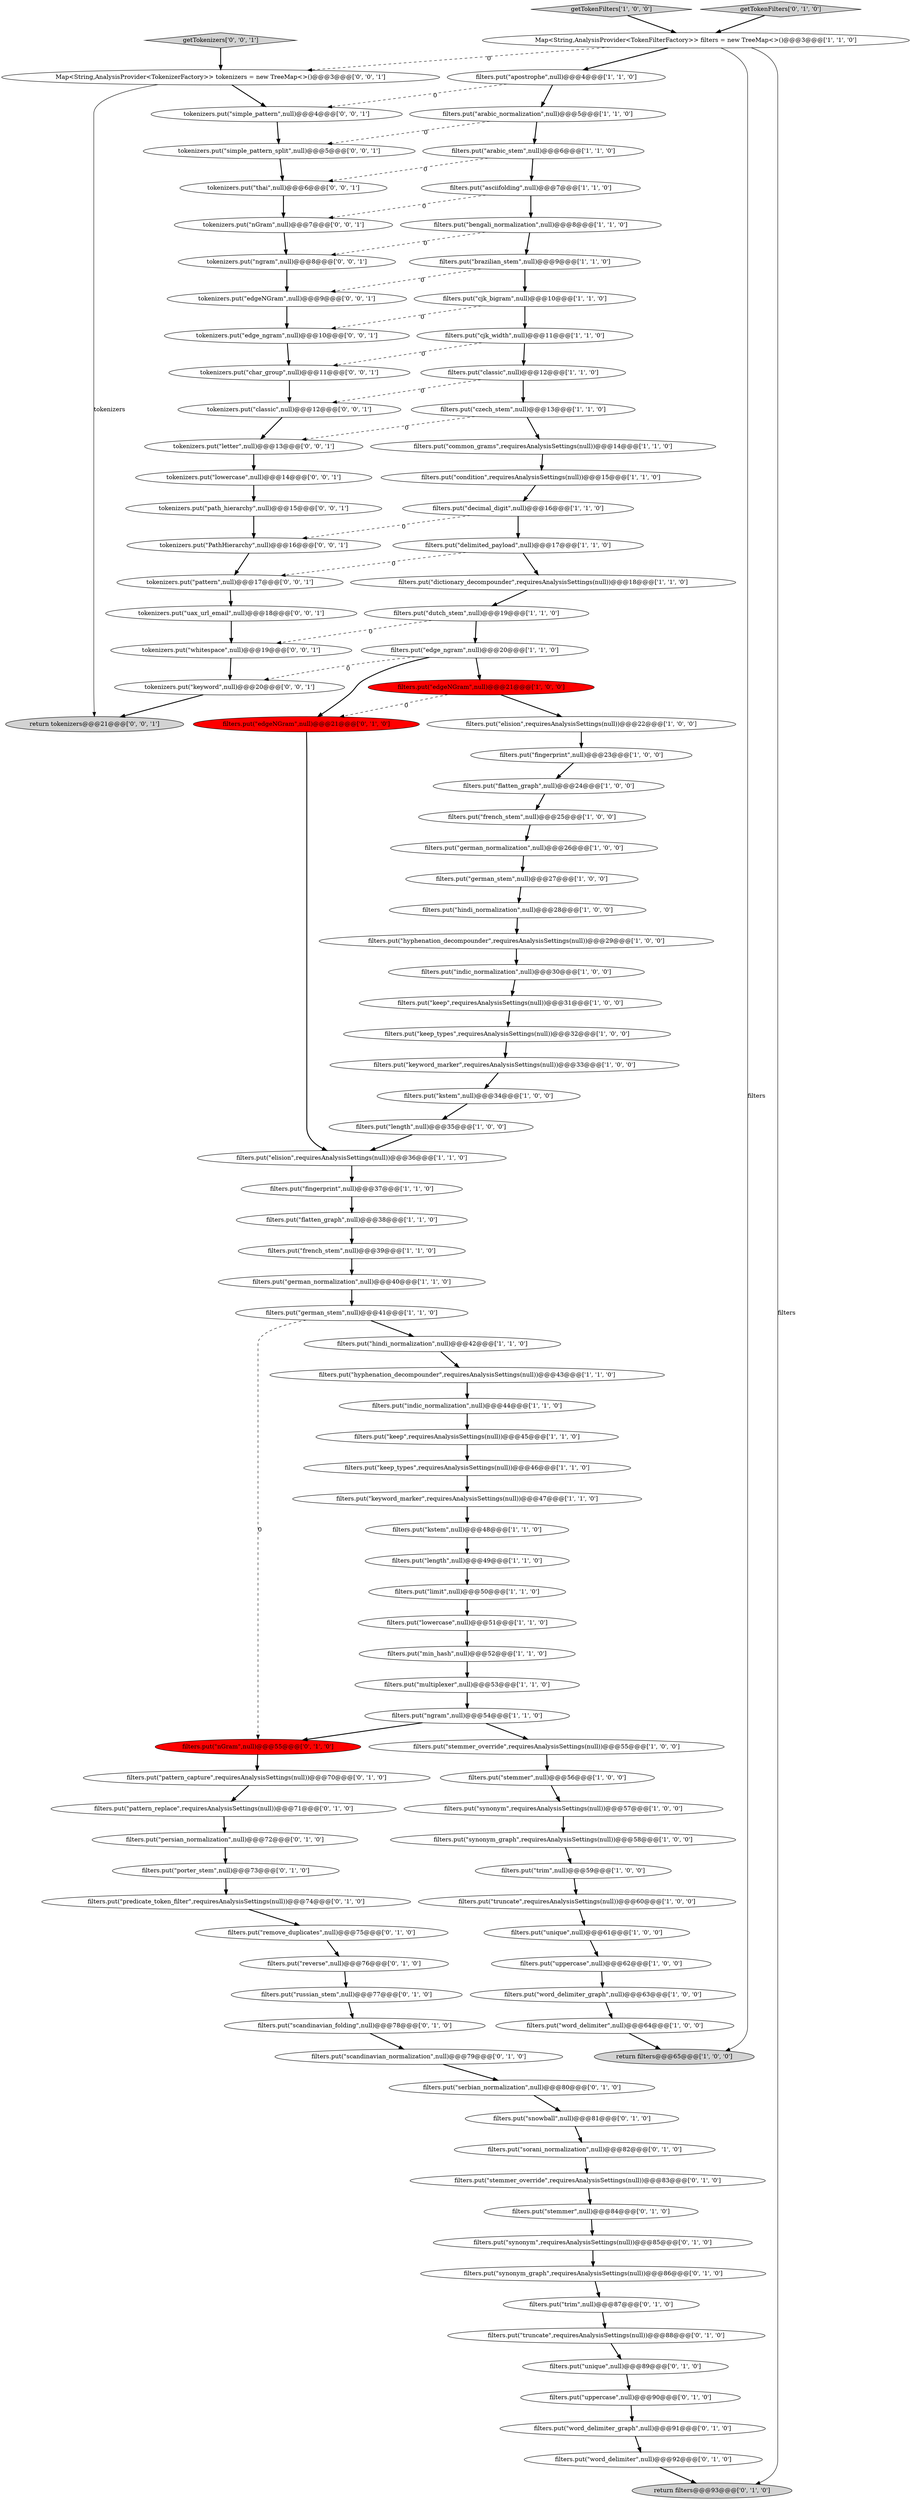 digraph {
70 [style = filled, label = "filters.put(\"synonym_graph\",requiresAnalysisSettings(null))@@@86@@@['0', '1', '0']", fillcolor = white, shape = ellipse image = "AAA0AAABBB2BBB"];
35 [style = filled, label = "filters.put(\"dutch_stem\",null)@@@19@@@['1', '1', '0']", fillcolor = white, shape = ellipse image = "AAA0AAABBB1BBB"];
102 [style = filled, label = "return tokenizers@@@21@@@['0', '0', '1']", fillcolor = lightgray, shape = ellipse image = "AAA0AAABBB3BBB"];
75 [style = filled, label = "filters.put(\"remove_duplicates\",null)@@@75@@@['0', '1', '0']", fillcolor = white, shape = ellipse image = "AAA0AAABBB2BBB"];
99 [style = filled, label = "tokenizers.put(\"pattern\",null)@@@17@@@['0', '0', '1']", fillcolor = white, shape = ellipse image = "AAA0AAABBB3BBB"];
76 [style = filled, label = "filters.put(\"serbian_normalization\",null)@@@80@@@['0', '1', '0']", fillcolor = white, shape = ellipse image = "AAA0AAABBB2BBB"];
33 [style = filled, label = "filters.put(\"asciifolding\",null)@@@7@@@['1', '1', '0']", fillcolor = white, shape = ellipse image = "AAA0AAABBB1BBB"];
92 [style = filled, label = "getTokenizers['0', '0', '1']", fillcolor = lightgray, shape = diamond image = "AAA0AAABBB3BBB"];
79 [style = filled, label = "filters.put(\"edgeNGram\",null)@@@21@@@['0', '1', '0']", fillcolor = red, shape = ellipse image = "AAA1AAABBB2BBB"];
10 [style = filled, label = "filters.put(\"unique\",null)@@@61@@@['1', '0', '0']", fillcolor = white, shape = ellipse image = "AAA0AAABBB1BBB"];
74 [style = filled, label = "filters.put(\"stemmer_override\",requiresAnalysisSettings(null))@@@83@@@['0', '1', '0']", fillcolor = white, shape = ellipse image = "AAA0AAABBB2BBB"];
39 [style = filled, label = "filters.put(\"german_stem\",null)@@@41@@@['1', '1', '0']", fillcolor = white, shape = ellipse image = "AAA0AAABBB1BBB"];
15 [style = filled, label = "filters.put(\"indic_normalization\",null)@@@30@@@['1', '0', '0']", fillcolor = white, shape = ellipse image = "AAA0AAABBB1BBB"];
14 [style = filled, label = "filters.put(\"common_grams\",requiresAnalysisSettings(null))@@@14@@@['1', '1', '0']", fillcolor = white, shape = ellipse image = "AAA0AAABBB1BBB"];
60 [style = filled, label = "filters.put(\"fingerprint\",null)@@@37@@@['1', '1', '0']", fillcolor = white, shape = ellipse image = "AAA0AAABBB1BBB"];
31 [style = filled, label = "filters.put(\"synonym_graph\",requiresAnalysisSettings(null))@@@58@@@['1', '0', '0']", fillcolor = white, shape = ellipse image = "AAA0AAABBB1BBB"];
100 [style = filled, label = "tokenizers.put(\"keyword\",null)@@@20@@@['0', '0', '1']", fillcolor = white, shape = ellipse image = "AAA0AAABBB3BBB"];
20 [style = filled, label = "filters.put(\"edge_ngram\",null)@@@20@@@['1', '1', '0']", fillcolor = white, shape = ellipse image = "AAA0AAABBB1BBB"];
5 [style = filled, label = "filters.put(\"flatten_graph\",null)@@@24@@@['1', '0', '0']", fillcolor = white, shape = ellipse image = "AAA0AAABBB1BBB"];
58 [style = filled, label = "filters.put(\"hindi_normalization\",null)@@@42@@@['1', '1', '0']", fillcolor = white, shape = ellipse image = "AAA0AAABBB1BBB"];
59 [style = filled, label = "filters.put(\"edgeNGram\",null)@@@21@@@['1', '0', '0']", fillcolor = red, shape = ellipse image = "AAA1AAABBB1BBB"];
12 [style = filled, label = "filters.put(\"elision\",requiresAnalysisSettings(null))@@@22@@@['1', '0', '0']", fillcolor = white, shape = ellipse image = "AAA0AAABBB1BBB"];
4 [style = filled, label = "getTokenFilters['1', '0', '0']", fillcolor = lightgray, shape = diamond image = "AAA0AAABBB1BBB"];
3 [style = filled, label = "filters.put(\"bengali_normalization\",null)@@@8@@@['1', '1', '0']", fillcolor = white, shape = ellipse image = "AAA0AAABBB1BBB"];
25 [style = filled, label = "filters.put(\"kstem\",null)@@@34@@@['1', '0', '0']", fillcolor = white, shape = ellipse image = "AAA0AAABBB1BBB"];
32 [style = filled, label = "filters.put(\"ngram\",null)@@@54@@@['1', '1', '0']", fillcolor = white, shape = ellipse image = "AAA0AAABBB1BBB"];
91 [style = filled, label = "tokenizers.put(\"PathHierarchy\",null)@@@16@@@['0', '0', '1']", fillcolor = white, shape = ellipse image = "AAA0AAABBB3BBB"];
93 [style = filled, label = "tokenizers.put(\"letter\",null)@@@13@@@['0', '0', '1']", fillcolor = white, shape = ellipse image = "AAA0AAABBB3BBB"];
27 [style = filled, label = "filters.put(\"keep\",requiresAnalysisSettings(null))@@@45@@@['1', '1', '0']", fillcolor = white, shape = ellipse image = "AAA0AAABBB1BBB"];
24 [style = filled, label = "filters.put(\"keep\",requiresAnalysisSettings(null))@@@31@@@['1', '0', '0']", fillcolor = white, shape = ellipse image = "AAA0AAABBB1BBB"];
85 [style = filled, label = "filters.put(\"truncate\",requiresAnalysisSettings(null))@@@88@@@['0', '1', '0']", fillcolor = white, shape = ellipse image = "AAA0AAABBB2BBB"];
94 [style = filled, label = "tokenizers.put(\"lowercase\",null)@@@14@@@['0', '0', '1']", fillcolor = white, shape = ellipse image = "AAA0AAABBB3BBB"];
17 [style = filled, label = "filters.put(\"cjk_width\",null)@@@11@@@['1', '1', '0']", fillcolor = white, shape = ellipse image = "AAA0AAABBB1BBB"];
71 [style = filled, label = "filters.put(\"snowball\",null)@@@81@@@['0', '1', '0']", fillcolor = white, shape = ellipse image = "AAA0AAABBB2BBB"];
36 [style = filled, label = "Map<String,AnalysisProvider<TokenFilterFactory>> filters = new TreeMap<>()@@@3@@@['1', '1', '0']", fillcolor = white, shape = ellipse image = "AAA0AAABBB1BBB"];
26 [style = filled, label = "filters.put(\"german_normalization\",null)@@@40@@@['1', '1', '0']", fillcolor = white, shape = ellipse image = "AAA0AAABBB1BBB"];
18 [style = filled, label = "filters.put(\"lowercase\",null)@@@51@@@['1', '1', '0']", fillcolor = white, shape = ellipse image = "AAA0AAABBB1BBB"];
9 [style = filled, label = "filters.put(\"hindi_normalization\",null)@@@28@@@['1', '0', '0']", fillcolor = white, shape = ellipse image = "AAA0AAABBB1BBB"];
34 [style = filled, label = "filters.put(\"multiplexer\",null)@@@53@@@['1', '1', '0']", fillcolor = white, shape = ellipse image = "AAA0AAABBB1BBB"];
19 [style = filled, label = "filters.put(\"german_normalization\",null)@@@26@@@['1', '0', '0']", fillcolor = white, shape = ellipse image = "AAA0AAABBB1BBB"];
22 [style = filled, label = "filters.put(\"indic_normalization\",null)@@@44@@@['1', '1', '0']", fillcolor = white, shape = ellipse image = "AAA0AAABBB1BBB"];
101 [style = filled, label = "tokenizers.put(\"edgeNGram\",null)@@@9@@@['0', '0', '1']", fillcolor = white, shape = ellipse image = "AAA0AAABBB3BBB"];
104 [style = filled, label = "Map<String,AnalysisProvider<TokenizerFactory>> tokenizers = new TreeMap<>()@@@3@@@['0', '0', '1']", fillcolor = white, shape = ellipse image = "AAA0AAABBB3BBB"];
73 [style = filled, label = "filters.put(\"scandinavian_normalization\",null)@@@79@@@['0', '1', '0']", fillcolor = white, shape = ellipse image = "AAA0AAABBB2BBB"];
107 [style = filled, label = "tokenizers.put(\"simple_pattern_split\",null)@@@5@@@['0', '0', '1']", fillcolor = white, shape = ellipse image = "AAA0AAABBB3BBB"];
86 [style = filled, label = "filters.put(\"russian_stem\",null)@@@77@@@['0', '1', '0']", fillcolor = white, shape = ellipse image = "AAA0AAABBB2BBB"];
46 [style = filled, label = "filters.put(\"cjk_bigram\",null)@@@10@@@['1', '1', '0']", fillcolor = white, shape = ellipse image = "AAA0AAABBB1BBB"];
50 [style = filled, label = "filters.put(\"hyphenation_decompounder\",requiresAnalysisSettings(null))@@@29@@@['1', '0', '0']", fillcolor = white, shape = ellipse image = "AAA0AAABBB1BBB"];
38 [style = filled, label = "filters.put(\"keyword_marker\",requiresAnalysisSettings(null))@@@47@@@['1', '1', '0']", fillcolor = white, shape = ellipse image = "AAA0AAABBB1BBB"];
90 [style = filled, label = "filters.put(\"uppercase\",null)@@@90@@@['0', '1', '0']", fillcolor = white, shape = ellipse image = "AAA0AAABBB2BBB"];
66 [style = filled, label = "filters.put(\"sorani_normalization\",null)@@@82@@@['0', '1', '0']", fillcolor = white, shape = ellipse image = "AAA0AAABBB2BBB"];
30 [style = filled, label = "filters.put(\"fingerprint\",null)@@@23@@@['1', '0', '0']", fillcolor = white, shape = ellipse image = "AAA0AAABBB1BBB"];
103 [style = filled, label = "tokenizers.put(\"path_hierarchy\",null)@@@15@@@['0', '0', '1']", fillcolor = white, shape = ellipse image = "AAA0AAABBB3BBB"];
80 [style = filled, label = "filters.put(\"trim\",null)@@@87@@@['0', '1', '0']", fillcolor = white, shape = ellipse image = "AAA0AAABBB2BBB"];
82 [style = filled, label = "return filters@@@93@@@['0', '1', '0']", fillcolor = lightgray, shape = ellipse image = "AAA0AAABBB2BBB"];
29 [style = filled, label = "filters.put(\"flatten_graph\",null)@@@38@@@['1', '1', '0']", fillcolor = white, shape = ellipse image = "AAA0AAABBB1BBB"];
68 [style = filled, label = "filters.put(\"word_delimiter_graph\",null)@@@91@@@['0', '1', '0']", fillcolor = white, shape = ellipse image = "AAA0AAABBB2BBB"];
43 [style = filled, label = "filters.put(\"stemmer_override\",requiresAnalysisSettings(null))@@@55@@@['1', '0', '0']", fillcolor = white, shape = ellipse image = "AAA0AAABBB1BBB"];
47 [style = filled, label = "filters.put(\"classic\",null)@@@12@@@['1', '1', '0']", fillcolor = white, shape = ellipse image = "AAA0AAABBB1BBB"];
37 [style = filled, label = "filters.put(\"czech_stem\",null)@@@13@@@['1', '1', '0']", fillcolor = white, shape = ellipse image = "AAA0AAABBB1BBB"];
6 [style = filled, label = "filters.put(\"french_stem\",null)@@@25@@@['1', '0', '0']", fillcolor = white, shape = ellipse image = "AAA0AAABBB1BBB"];
106 [style = filled, label = "tokenizers.put(\"whitespace\",null)@@@19@@@['0', '0', '1']", fillcolor = white, shape = ellipse image = "AAA0AAABBB3BBB"];
97 [style = filled, label = "tokenizers.put(\"char_group\",null)@@@11@@@['0', '0', '1']", fillcolor = white, shape = ellipse image = "AAA0AAABBB3BBB"];
49 [style = filled, label = "filters.put(\"french_stem\",null)@@@39@@@['1', '1', '0']", fillcolor = white, shape = ellipse image = "AAA0AAABBB1BBB"];
40 [style = filled, label = "filters.put(\"truncate\",requiresAnalysisSettings(null))@@@60@@@['1', '0', '0']", fillcolor = white, shape = ellipse image = "AAA0AAABBB1BBB"];
88 [style = filled, label = "filters.put(\"pattern_capture\",requiresAnalysisSettings(null))@@@70@@@['0', '1', '0']", fillcolor = white, shape = ellipse image = "AAA0AAABBB2BBB"];
13 [style = filled, label = "filters.put(\"stemmer\",null)@@@56@@@['1', '0', '0']", fillcolor = white, shape = ellipse image = "AAA0AAABBB1BBB"];
23 [style = filled, label = "filters.put(\"decimal_digit\",null)@@@16@@@['1', '1', '0']", fillcolor = white, shape = ellipse image = "AAA0AAABBB1BBB"];
64 [style = filled, label = "filters.put(\"stemmer\",null)@@@84@@@['0', '1', '0']", fillcolor = white, shape = ellipse image = "AAA0AAABBB2BBB"];
108 [style = filled, label = "tokenizers.put(\"ngram\",null)@@@8@@@['0', '0', '1']", fillcolor = white, shape = ellipse image = "AAA0AAABBB3BBB"];
7 [style = filled, label = "filters.put(\"hyphenation_decompounder\",requiresAnalysisSettings(null))@@@43@@@['1', '1', '0']", fillcolor = white, shape = ellipse image = "AAA0AAABBB1BBB"];
28 [style = filled, label = "filters.put(\"arabic_stem\",null)@@@6@@@['1', '1', '0']", fillcolor = white, shape = ellipse image = "AAA0AAABBB1BBB"];
67 [style = filled, label = "filters.put(\"unique\",null)@@@89@@@['0', '1', '0']", fillcolor = white, shape = ellipse image = "AAA0AAABBB2BBB"];
55 [style = filled, label = "filters.put(\"keyword_marker\",requiresAnalysisSettings(null))@@@33@@@['1', '0', '0']", fillcolor = white, shape = ellipse image = "AAA0AAABBB1BBB"];
96 [style = filled, label = "tokenizers.put(\"uax_url_email\",null)@@@18@@@['0', '0', '1']", fillcolor = white, shape = ellipse image = "AAA0AAABBB3BBB"];
78 [style = filled, label = "filters.put(\"nGram\",null)@@@55@@@['0', '1', '0']", fillcolor = red, shape = ellipse image = "AAA1AAABBB2BBB"];
109 [style = filled, label = "tokenizers.put(\"nGram\",null)@@@7@@@['0', '0', '1']", fillcolor = white, shape = ellipse image = "AAA0AAABBB3BBB"];
89 [style = filled, label = "filters.put(\"porter_stem\",null)@@@73@@@['0', '1', '0']", fillcolor = white, shape = ellipse image = "AAA0AAABBB2BBB"];
110 [style = filled, label = "tokenizers.put(\"classic\",null)@@@12@@@['0', '0', '1']", fillcolor = white, shape = ellipse image = "AAA0AAABBB3BBB"];
2 [style = filled, label = "filters.put(\"uppercase\",null)@@@62@@@['1', '0', '0']", fillcolor = white, shape = ellipse image = "AAA0AAABBB1BBB"];
44 [style = filled, label = "filters.put(\"keep_types\",requiresAnalysisSettings(null))@@@32@@@['1', '0', '0']", fillcolor = white, shape = ellipse image = "AAA0AAABBB1BBB"];
72 [style = filled, label = "filters.put(\"synonym\",requiresAnalysisSettings(null))@@@85@@@['0', '1', '0']", fillcolor = white, shape = ellipse image = "AAA0AAABBB2BBB"];
61 [style = filled, label = "filters.put(\"elision\",requiresAnalysisSettings(null))@@@36@@@['1', '1', '0']", fillcolor = white, shape = ellipse image = "AAA0AAABBB1BBB"];
0 [style = filled, label = "filters.put(\"german_stem\",null)@@@27@@@['1', '0', '0']", fillcolor = white, shape = ellipse image = "AAA0AAABBB1BBB"];
63 [style = filled, label = "filters.put(\"synonym\",requiresAnalysisSettings(null))@@@57@@@['1', '0', '0']", fillcolor = white, shape = ellipse image = "AAA0AAABBB1BBB"];
57 [style = filled, label = "filters.put(\"dictionary_decompounder\",requiresAnalysisSettings(null))@@@18@@@['1', '1', '0']", fillcolor = white, shape = ellipse image = "AAA0AAABBB1BBB"];
98 [style = filled, label = "tokenizers.put(\"edge_ngram\",null)@@@10@@@['0', '0', '1']", fillcolor = white, shape = ellipse image = "AAA0AAABBB3BBB"];
41 [style = filled, label = "filters.put(\"word_delimiter_graph\",null)@@@63@@@['1', '0', '0']", fillcolor = white, shape = ellipse image = "AAA0AAABBB1BBB"];
51 [style = filled, label = "filters.put(\"apostrophe\",null)@@@4@@@['1', '1', '0']", fillcolor = white, shape = ellipse image = "AAA0AAABBB1BBB"];
83 [style = filled, label = "filters.put(\"persian_normalization\",null)@@@72@@@['0', '1', '0']", fillcolor = white, shape = ellipse image = "AAA0AAABBB2BBB"];
52 [style = filled, label = "filters.put(\"keep_types\",requiresAnalysisSettings(null))@@@46@@@['1', '1', '0']", fillcolor = white, shape = ellipse image = "AAA0AAABBB1BBB"];
16 [style = filled, label = "return filters@@@65@@@['1', '0', '0']", fillcolor = lightgray, shape = ellipse image = "AAA0AAABBB1BBB"];
81 [style = filled, label = "getTokenFilters['0', '1', '0']", fillcolor = lightgray, shape = diamond image = "AAA0AAABBB2BBB"];
87 [style = filled, label = "filters.put(\"reverse\",null)@@@76@@@['0', '1', '0']", fillcolor = white, shape = ellipse image = "AAA0AAABBB2BBB"];
54 [style = filled, label = "filters.put(\"word_delimiter\",null)@@@64@@@['1', '0', '0']", fillcolor = white, shape = ellipse image = "AAA0AAABBB1BBB"];
11 [style = filled, label = "filters.put(\"condition\",requiresAnalysisSettings(null))@@@15@@@['1', '1', '0']", fillcolor = white, shape = ellipse image = "AAA0AAABBB1BBB"];
77 [style = filled, label = "filters.put(\"pattern_replace\",requiresAnalysisSettings(null))@@@71@@@['0', '1', '0']", fillcolor = white, shape = ellipse image = "AAA0AAABBB2BBB"];
53 [style = filled, label = "filters.put(\"delimited_payload\",null)@@@17@@@['1', '1', '0']", fillcolor = white, shape = ellipse image = "AAA0AAABBB1BBB"];
48 [style = filled, label = "filters.put(\"trim\",null)@@@59@@@['1', '0', '0']", fillcolor = white, shape = ellipse image = "AAA0AAABBB1BBB"];
105 [style = filled, label = "tokenizers.put(\"simple_pattern\",null)@@@4@@@['0', '0', '1']", fillcolor = white, shape = ellipse image = "AAA0AAABBB3BBB"];
1 [style = filled, label = "filters.put(\"length\",null)@@@49@@@['1', '1', '0']", fillcolor = white, shape = ellipse image = "AAA0AAABBB1BBB"];
56 [style = filled, label = "filters.put(\"arabic_normalization\",null)@@@5@@@['1', '1', '0']", fillcolor = white, shape = ellipse image = "AAA0AAABBB1BBB"];
8 [style = filled, label = "filters.put(\"brazilian_stem\",null)@@@9@@@['1', '1', '0']", fillcolor = white, shape = ellipse image = "AAA0AAABBB1BBB"];
62 [style = filled, label = "filters.put(\"kstem\",null)@@@48@@@['1', '1', '0']", fillcolor = white, shape = ellipse image = "AAA0AAABBB1BBB"];
95 [style = filled, label = "tokenizers.put(\"thai\",null)@@@6@@@['0', '0', '1']", fillcolor = white, shape = ellipse image = "AAA0AAABBB3BBB"];
45 [style = filled, label = "filters.put(\"length\",null)@@@35@@@['1', '0', '0']", fillcolor = white, shape = ellipse image = "AAA0AAABBB1BBB"];
21 [style = filled, label = "filters.put(\"limit\",null)@@@50@@@['1', '1', '0']", fillcolor = white, shape = ellipse image = "AAA0AAABBB1BBB"];
42 [style = filled, label = "filters.put(\"min_hash\",null)@@@52@@@['1', '1', '0']", fillcolor = white, shape = ellipse image = "AAA0AAABBB1BBB"];
69 [style = filled, label = "filters.put(\"predicate_token_filter\",requiresAnalysisSettings(null))@@@74@@@['0', '1', '0']", fillcolor = white, shape = ellipse image = "AAA0AAABBB2BBB"];
65 [style = filled, label = "filters.put(\"word_delimiter\",null)@@@92@@@['0', '1', '0']", fillcolor = white, shape = ellipse image = "AAA0AAABBB2BBB"];
84 [style = filled, label = "filters.put(\"scandinavian_folding\",null)@@@78@@@['0', '1', '0']", fillcolor = white, shape = ellipse image = "AAA0AAABBB2BBB"];
9->50 [style = bold, label=""];
70->80 [style = bold, label=""];
25->45 [style = bold, label=""];
47->110 [style = dashed, label="0"];
60->29 [style = bold, label=""];
23->91 [style = dashed, label="0"];
85->67 [style = bold, label=""];
47->37 [style = bold, label=""];
88->77 [style = bold, label=""];
76->71 [style = bold, label=""];
104->102 [style = solid, label="tokenizers"];
21->18 [style = bold, label=""];
59->12 [style = bold, label=""];
8->101 [style = dashed, label="0"];
45->61 [style = bold, label=""];
63->31 [style = bold, label=""];
54->16 [style = bold, label=""];
104->105 [style = bold, label=""];
1->21 [style = bold, label=""];
107->95 [style = bold, label=""];
109->108 [style = bold, label=""];
38->62 [style = bold, label=""];
31->48 [style = bold, label=""];
93->94 [style = bold, label=""];
79->61 [style = bold, label=""];
34->32 [style = bold, label=""];
90->68 [style = bold, label=""];
4->36 [style = bold, label=""];
41->54 [style = bold, label=""];
73->76 [style = bold, label=""];
39->58 [style = bold, label=""];
14->11 [style = bold, label=""];
13->63 [style = bold, label=""];
56->107 [style = dashed, label="0"];
33->3 [style = bold, label=""];
36->16 [style = solid, label="filters"];
35->20 [style = bold, label=""];
110->93 [style = bold, label=""];
98->97 [style = bold, label=""];
24->44 [style = bold, label=""];
80->85 [style = bold, label=""];
94->103 [style = bold, label=""];
17->97 [style = dashed, label="0"];
103->91 [style = bold, label=""];
95->109 [style = bold, label=""];
97->110 [style = bold, label=""];
43->13 [style = bold, label=""];
55->25 [style = bold, label=""];
44->55 [style = bold, label=""];
5->6 [style = bold, label=""];
53->99 [style = dashed, label="0"];
46->98 [style = dashed, label="0"];
10->2 [style = bold, label=""];
57->35 [style = bold, label=""];
64->72 [style = bold, label=""];
2->41 [style = bold, label=""];
78->88 [style = bold, label=""];
83->89 [style = bold, label=""];
36->51 [style = bold, label=""];
62->1 [style = bold, label=""];
68->65 [style = bold, label=""];
69->75 [style = bold, label=""];
84->73 [style = bold, label=""];
29->49 [style = bold, label=""];
81->36 [style = bold, label=""];
19->0 [style = bold, label=""];
105->107 [style = bold, label=""];
27->52 [style = bold, label=""];
86->84 [style = bold, label=""];
7->22 [style = bold, label=""];
58->7 [style = bold, label=""];
30->5 [style = bold, label=""];
3->8 [style = bold, label=""];
106->100 [style = bold, label=""];
77->83 [style = bold, label=""];
100->102 [style = bold, label=""];
50->15 [style = bold, label=""];
20->100 [style = dashed, label="0"];
87->86 [style = bold, label=""];
71->66 [style = bold, label=""];
3->108 [style = dashed, label="0"];
40->10 [style = bold, label=""];
42->34 [style = bold, label=""];
0->9 [style = bold, label=""];
59->79 [style = dashed, label="0"];
61->60 [style = bold, label=""];
89->69 [style = bold, label=""];
35->106 [style = dashed, label="0"];
51->105 [style = dashed, label="0"];
53->57 [style = bold, label=""];
17->47 [style = bold, label=""];
72->70 [style = bold, label=""];
66->74 [style = bold, label=""];
99->96 [style = bold, label=""];
74->64 [style = bold, label=""];
52->38 [style = bold, label=""];
51->56 [style = bold, label=""];
12->30 [style = bold, label=""];
36->82 [style = solid, label="filters"];
6->19 [style = bold, label=""];
32->43 [style = bold, label=""];
91->99 [style = bold, label=""];
75->87 [style = bold, label=""];
26->39 [style = bold, label=""];
48->40 [style = bold, label=""];
108->101 [style = bold, label=""];
28->95 [style = dashed, label="0"];
96->106 [style = bold, label=""];
101->98 [style = bold, label=""];
37->14 [style = bold, label=""];
8->46 [style = bold, label=""];
33->109 [style = dashed, label="0"];
32->78 [style = bold, label=""];
28->33 [style = bold, label=""];
20->79 [style = bold, label=""];
22->27 [style = bold, label=""];
56->28 [style = bold, label=""];
20->59 [style = bold, label=""];
15->24 [style = bold, label=""];
37->93 [style = dashed, label="0"];
92->104 [style = bold, label=""];
36->104 [style = dashed, label="0"];
39->78 [style = dashed, label="0"];
23->53 [style = bold, label=""];
49->26 [style = bold, label=""];
67->90 [style = bold, label=""];
65->82 [style = bold, label=""];
46->17 [style = bold, label=""];
11->23 [style = bold, label=""];
18->42 [style = bold, label=""];
}
